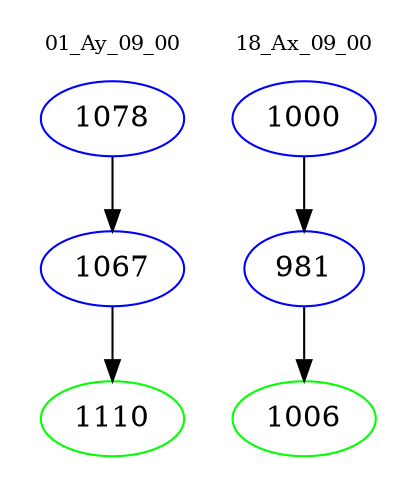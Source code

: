 digraph{
subgraph cluster_0 {
color = white
label = "01_Ay_09_00";
fontsize=10;
T0_1078 [label="1078", color="blue"]
T0_1078 -> T0_1067 [color="black"]
T0_1067 [label="1067", color="blue"]
T0_1067 -> T0_1110 [color="black"]
T0_1110 [label="1110", color="green"]
}
subgraph cluster_1 {
color = white
label = "18_Ax_09_00";
fontsize=10;
T1_1000 [label="1000", color="blue"]
T1_1000 -> T1_981 [color="black"]
T1_981 [label="981", color="blue"]
T1_981 -> T1_1006 [color="black"]
T1_1006 [label="1006", color="green"]
}
}
